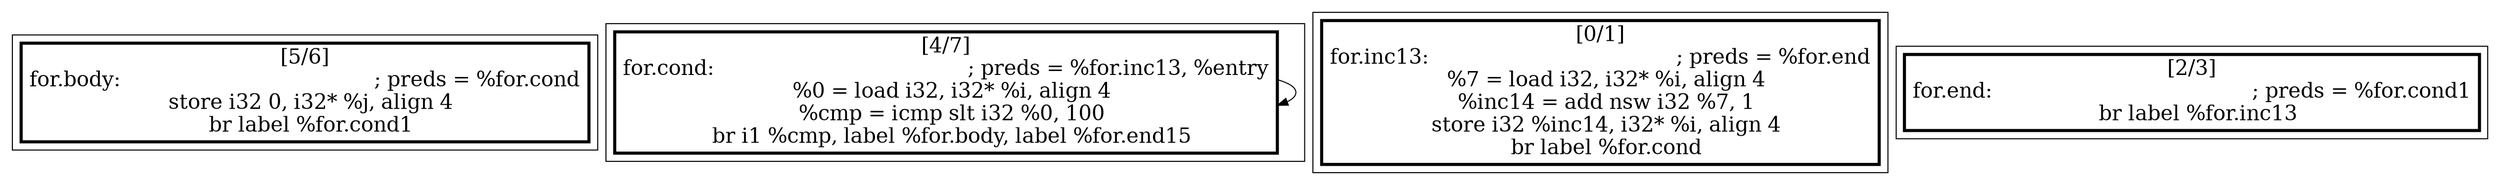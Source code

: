 
digraph G {





subgraph cluster3 {


node195 [penwidth=3.0,fontsize=20,shape=rectangle,label="[5/6]
for.body:                                         ; preds = %for.cond
  store i32 0, i32* %j, align 4
  br label %for.cond1
" ]



}

subgraph cluster2 {


node194 [penwidth=3.0,fontsize=20,shape=rectangle,label="[4/7]
for.cond:                                         ; preds = %for.inc13, %entry
  %0 = load i32, i32* %i, align 4
  %cmp = icmp slt i32 %0, 100
  br i1 %cmp, label %for.body, label %for.end15
" ]

node194->node194 [ ]


}

subgraph cluster0 {


node192 [penwidth=3.0,fontsize=20,shape=rectangle,label="[0/1]
for.inc13:                                        ; preds = %for.end
  %7 = load i32, i32* %i, align 4
  %inc14 = add nsw i32 %7, 1
  store i32 %inc14, i32* %i, align 4
  br label %for.cond
" ]



}

subgraph cluster1 {


node193 [penwidth=3.0,fontsize=20,shape=rectangle,label="[2/3]
for.end:                                          ; preds = %for.cond1
  br label %for.inc13
" ]



}

}
